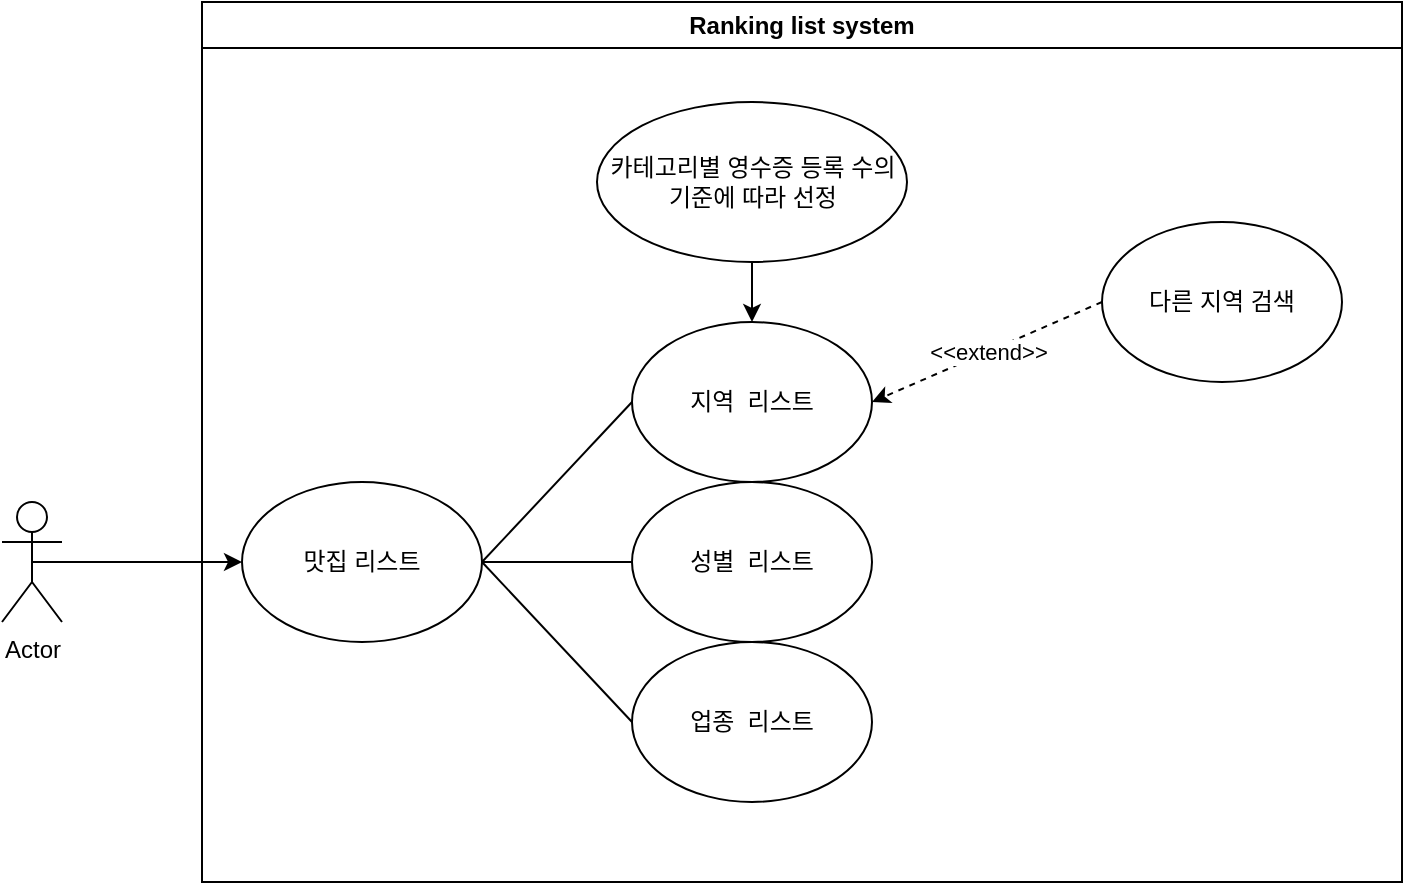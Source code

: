 <mxfile version="21.2.6" type="device" pages="2">
  <diagram name="페이지-1" id="I6-3P7hUmykBE60IjKNX">
    <mxGraphModel dx="1434" dy="788" grid="1" gridSize="10" guides="1" tooltips="1" connect="1" arrows="1" fold="1" page="1" pageScale="1" pageWidth="1169" pageHeight="827" math="0" shadow="0">
      <root>
        <mxCell id="0" />
        <mxCell id="1" parent="0" />
        <mxCell id="a8YFiBwSsblmSCCtqDZ1-2" style="edgeStyle=orthogonalEdgeStyle;rounded=0;orthogonalLoop=1;jettySize=auto;html=1;exitX=0.5;exitY=0.5;exitDx=0;exitDy=0;exitPerimeter=0;entryX=0;entryY=0.5;entryDx=0;entryDy=0;" parent="1" source="zvlowXMrkrkKGR_W6leB-1" target="zvlowXMrkrkKGR_W6leB-2" edge="1">
          <mxGeometry relative="1" as="geometry" />
        </mxCell>
        <mxCell id="zvlowXMrkrkKGR_W6leB-1" value="Actor" style="shape=umlActor;verticalLabelPosition=bottom;verticalAlign=top;html=1;outlineConnect=0;" parent="1" vertex="1">
          <mxGeometry x="150" y="310" width="30" height="60" as="geometry" />
        </mxCell>
        <mxCell id="zvlowXMrkrkKGR_W6leB-2" value="맛집 리스트" style="ellipse;whiteSpace=wrap;html=1;" parent="1" vertex="1">
          <mxGeometry x="270" y="300" width="120" height="80" as="geometry" />
        </mxCell>
        <mxCell id="zvlowXMrkrkKGR_W6leB-3" value="지역&amp;nbsp; 리스트" style="ellipse;whiteSpace=wrap;html=1;" parent="1" vertex="1">
          <mxGeometry x="465" y="220" width="120" height="80" as="geometry" />
        </mxCell>
        <mxCell id="zvlowXMrkrkKGR_W6leB-4" value="성별&amp;nbsp; 리스트" style="ellipse;whiteSpace=wrap;html=1;" parent="1" vertex="1">
          <mxGeometry x="465" y="300" width="120" height="80" as="geometry" />
        </mxCell>
        <mxCell id="zvlowXMrkrkKGR_W6leB-5" value="업종&amp;nbsp; 리스트" style="ellipse;whiteSpace=wrap;html=1;" parent="1" vertex="1">
          <mxGeometry x="465" y="380" width="120" height="80" as="geometry" />
        </mxCell>
        <mxCell id="zvlowXMrkrkKGR_W6leB-13" style="edgeStyle=orthogonalEdgeStyle;rounded=0;orthogonalLoop=1;jettySize=auto;html=1;exitX=0.5;exitY=1;exitDx=0;exitDy=0;entryX=0.5;entryY=0;entryDx=0;entryDy=0;" parent="1" source="zvlowXMrkrkKGR_W6leB-12" target="zvlowXMrkrkKGR_W6leB-3" edge="1">
          <mxGeometry relative="1" as="geometry" />
        </mxCell>
        <mxCell id="zvlowXMrkrkKGR_W6leB-12" value="카테고리별 영수증 등록 수의 기준에 따라 선정" style="ellipse;whiteSpace=wrap;html=1;" parent="1" vertex="1">
          <mxGeometry x="447.5" y="110" width="155" height="80" as="geometry" />
        </mxCell>
        <mxCell id="zvlowXMrkrkKGR_W6leB-15" value="" style="endArrow=none;html=1;rounded=0;entryX=0;entryY=0.5;entryDx=0;entryDy=0;" parent="1" target="zvlowXMrkrkKGR_W6leB-3" edge="1">
          <mxGeometry width="50" height="50" relative="1" as="geometry">
            <mxPoint x="390" y="340" as="sourcePoint" />
            <mxPoint x="440" y="290" as="targetPoint" />
          </mxGeometry>
        </mxCell>
        <mxCell id="zvlowXMrkrkKGR_W6leB-16" value="" style="endArrow=none;html=1;rounded=0;entryX=0;entryY=0.5;entryDx=0;entryDy=0;" parent="1" target="zvlowXMrkrkKGR_W6leB-4" edge="1">
          <mxGeometry width="50" height="50" relative="1" as="geometry">
            <mxPoint x="390" y="340" as="sourcePoint" />
            <mxPoint x="460" y="340" as="targetPoint" />
          </mxGeometry>
        </mxCell>
        <mxCell id="zvlowXMrkrkKGR_W6leB-17" value="" style="endArrow=none;html=1;rounded=0;entryX=0;entryY=0.5;entryDx=0;entryDy=0;exitX=1;exitY=0.5;exitDx=0;exitDy=0;" parent="1" source="zvlowXMrkrkKGR_W6leB-2" target="zvlowXMrkrkKGR_W6leB-5" edge="1">
          <mxGeometry width="50" height="50" relative="1" as="geometry">
            <mxPoint x="400" y="360" as="sourcePoint" />
            <mxPoint x="450" y="310" as="targetPoint" />
          </mxGeometry>
        </mxCell>
        <mxCell id="zvlowXMrkrkKGR_W6leB-18" value="다른 지역 검색" style="ellipse;whiteSpace=wrap;html=1;" parent="1" vertex="1">
          <mxGeometry x="700" y="170" width="120" height="80" as="geometry" />
        </mxCell>
        <mxCell id="MOm7Xn1h7bMQ6dcoKQRi-9" value="" style="endArrow=classic;html=1;rounded=0;entryX=1;entryY=0.5;entryDx=0;entryDy=0;exitX=0;exitY=0.5;exitDx=0;exitDy=0;dashed=1;" parent="1" source="zvlowXMrkrkKGR_W6leB-18" target="zvlowXMrkrkKGR_W6leB-3" edge="1">
          <mxGeometry relative="1" as="geometry">
            <mxPoint x="690" y="380" as="sourcePoint" />
            <mxPoint x="790" y="380" as="targetPoint" />
          </mxGeometry>
        </mxCell>
        <mxCell id="MOm7Xn1h7bMQ6dcoKQRi-10" value="&amp;lt;&amp;lt;extend&amp;gt;&amp;gt;" style="edgeLabel;resizable=0;html=1;align=center;verticalAlign=middle;" parent="MOm7Xn1h7bMQ6dcoKQRi-9" connectable="0" vertex="1">
          <mxGeometry relative="1" as="geometry" />
        </mxCell>
        <mxCell id="MS5B78Mr-HEXXy_sLQnA-1" value="Ranking list system" style="swimlane;whiteSpace=wrap;html=1;" vertex="1" parent="1">
          <mxGeometry x="250" y="60" width="600" height="440" as="geometry" />
        </mxCell>
      </root>
    </mxGraphModel>
  </diagram>
  <diagram id="Pt18aDYmUk6catPzQocB" name="페이지-2">
    <mxGraphModel dx="1434" dy="731" grid="1" gridSize="10" guides="1" tooltips="1" connect="1" arrows="1" fold="1" page="1" pageScale="1" pageWidth="1169" pageHeight="827" math="0" shadow="0">
      <root>
        <mxCell id="0" />
        <mxCell id="1" parent="0" />
        <mxCell id="ouuYe7Cti38Kjdv36YMQ-2" style="edgeStyle=orthogonalEdgeStyle;rounded=0;orthogonalLoop=1;jettySize=auto;html=1;exitX=0.5;exitY=0.5;exitDx=0;exitDy=0;exitPerimeter=0;entryX=0;entryY=0.5;entryDx=0;entryDy=0;" parent="1" source="5qXQqIPyX1wzmf-j8bkM-1" target="5qXQqIPyX1wzmf-j8bkM-3" edge="1">
          <mxGeometry relative="1" as="geometry" />
        </mxCell>
        <mxCell id="5qXQqIPyX1wzmf-j8bkM-1" value="Actor" style="shape=umlActor;verticalLabelPosition=bottom;verticalAlign=top;html=1;outlineConnect=0;" parent="1" vertex="1">
          <mxGeometry x="150" y="310" width="30" height="60" as="geometry" />
        </mxCell>
        <mxCell id="5qXQqIPyX1wzmf-j8bkM-3" value="마이페이지" style="ellipse;whiteSpace=wrap;html=1;" parent="1" vertex="1">
          <mxGeometry x="240" y="300" width="120" height="80" as="geometry" />
        </mxCell>
        <mxCell id="ouuYe7Cti38Kjdv36YMQ-1" style="rounded=0;orthogonalLoop=1;jettySize=auto;html=1;exitX=1;exitY=0.5;exitDx=0;exitDy=0;entryX=0.5;entryY=0.5;entryDx=0;entryDy=0;entryPerimeter=0;" parent="1" source="5qXQqIPyX1wzmf-j8bkM-5" target="5qXQqIPyX1wzmf-j8bkM-10" edge="1">
          <mxGeometry relative="1" as="geometry" />
        </mxCell>
        <mxCell id="5qXQqIPyX1wzmf-j8bkM-10" value="Actor" style="shape=umlActor;verticalLabelPosition=bottom;verticalAlign=top;html=1;outlineConnect=0;" parent="1" vertex="1">
          <mxGeometry x="1060" y="310" width="30" height="60" as="geometry" />
        </mxCell>
        <mxCell id="ouuYe7Cti38Kjdv36YMQ-6" value="" style="endArrow=none;html=1;rounded=0;entryX=0;entryY=0.5;entryDx=0;entryDy=0;" parent="1" target="5qXQqIPyX1wzmf-j8bkM-4" edge="1">
          <mxGeometry width="50" height="50" relative="1" as="geometry">
            <mxPoint x="360" y="340" as="sourcePoint" />
            <mxPoint x="410" y="290" as="targetPoint" />
          </mxGeometry>
        </mxCell>
        <mxCell id="ouuYe7Cti38Kjdv36YMQ-7" value="" style="endArrow=none;html=1;rounded=0;entryX=0;entryY=0.5;entryDx=0;entryDy=0;" parent="1" target="5qXQqIPyX1wzmf-j8bkM-5" edge="1">
          <mxGeometry width="50" height="50" relative="1" as="geometry">
            <mxPoint x="360" y="340" as="sourcePoint" />
            <mxPoint x="510" y="290" as="targetPoint" />
          </mxGeometry>
        </mxCell>
        <mxCell id="ouuYe7Cti38Kjdv36YMQ-8" value="" style="endArrow=none;html=1;rounded=0;entryX=0;entryY=0.5;entryDx=0;entryDy=0;" parent="1" target="5qXQqIPyX1wzmf-j8bkM-6" edge="1">
          <mxGeometry width="50" height="50" relative="1" as="geometry">
            <mxPoint x="360" y="340" as="sourcePoint" />
            <mxPoint x="510" y="290" as="targetPoint" />
          </mxGeometry>
        </mxCell>
        <mxCell id="ouuYe7Cti38Kjdv36YMQ-9" value="" style="endArrow=none;html=1;rounded=0;entryX=0;entryY=0.5;entryDx=0;entryDy=0;" parent="1" target="5qXQqIPyX1wzmf-j8bkM-7" edge="1">
          <mxGeometry width="50" height="50" relative="1" as="geometry">
            <mxPoint x="360" y="340" as="sourcePoint" />
            <mxPoint x="510" y="290" as="targetPoint" />
          </mxGeometry>
        </mxCell>
        <mxCell id="ouuYe7Cti38Kjdv36YMQ-10" value="" style="endArrow=none;html=1;rounded=0;entryX=0;entryY=0.5;entryDx=0;entryDy=0;exitX=1;exitY=0.5;exitDx=0;exitDy=0;" parent="1" source="5qXQqIPyX1wzmf-j8bkM-3" target="5qXQqIPyX1wzmf-j8bkM-8" edge="1">
          <mxGeometry width="50" height="50" relative="1" as="geometry">
            <mxPoint x="460" y="340" as="sourcePoint" />
            <mxPoint x="510" y="290" as="targetPoint" />
          </mxGeometry>
        </mxCell>
        <mxCell id="7DFpnDnsWynBfa_wWZq4-1" value="point system" style="swimlane;whiteSpace=wrap;html=1;" parent="1" vertex="1">
          <mxGeometry x="210" y="20" width="750" height="580" as="geometry" />
        </mxCell>
        <mxCell id="7DFpnDnsWynBfa_wWZq4-2" value="1회 100포인트" style="ellipse;whiteSpace=wrap;html=1;" parent="7DFpnDnsWynBfa_wWZq4-1" vertex="1">
          <mxGeometry x="600" y="30" width="120" height="50" as="geometry" />
        </mxCell>
        <mxCell id="7DFpnDnsWynBfa_wWZq4-3" value="2회 200포인트" style="ellipse;whiteSpace=wrap;html=1;" parent="7DFpnDnsWynBfa_wWZq4-1" vertex="1">
          <mxGeometry x="600" y="120" width="120" height="50" as="geometry" />
        </mxCell>
        <mxCell id="QFC2g77feeQvXxVvUkxI-2" value="영수증 등록" style="ellipse;whiteSpace=wrap;html=1;" parent="7DFpnDnsWynBfa_wWZq4-1" vertex="1">
          <mxGeometry x="430" y="70" width="120" height="50" as="geometry" />
        </mxCell>
        <mxCell id="7DFpnDnsWynBfa_wWZq4-5" value="" style="endArrow=classic;html=1;rounded=0;exitX=0;exitY=0.5;exitDx=0;exitDy=0;dashed=1;entryX=1;entryY=0;entryDx=0;entryDy=0;" parent="7DFpnDnsWynBfa_wWZq4-1" source="7DFpnDnsWynBfa_wWZq4-2" target="QFC2g77feeQvXxVvUkxI-2" edge="1">
          <mxGeometry relative="1" as="geometry">
            <mxPoint x="390" y="50" as="sourcePoint" />
            <mxPoint x="490" y="50" as="targetPoint" />
          </mxGeometry>
        </mxCell>
        <mxCell id="7DFpnDnsWynBfa_wWZq4-6" value="&amp;lt;&amp;lt;extend&amp;gt;&amp;gt;" style="edgeLabel;resizable=0;html=1;align=center;verticalAlign=middle;" parent="7DFpnDnsWynBfa_wWZq4-5" connectable="0" vertex="1">
          <mxGeometry relative="1" as="geometry" />
        </mxCell>
        <mxCell id="7DFpnDnsWynBfa_wWZq4-7" value="" style="endArrow=classic;html=1;rounded=0;exitX=0;exitY=0.5;exitDx=0;exitDy=0;dashed=1;entryX=1;entryY=1;entryDx=0;entryDy=0;" parent="7DFpnDnsWynBfa_wWZq4-1" source="7DFpnDnsWynBfa_wWZq4-3" target="QFC2g77feeQvXxVvUkxI-2" edge="1">
          <mxGeometry relative="1" as="geometry">
            <mxPoint x="400" y="94" as="sourcePoint" />
            <mxPoint x="332" y="140" as="targetPoint" />
          </mxGeometry>
        </mxCell>
        <mxCell id="7DFpnDnsWynBfa_wWZq4-8" value="&amp;lt;&amp;lt;extend&amp;gt;&amp;gt;" style="edgeLabel;resizable=0;html=1;align=center;verticalAlign=middle;" parent="7DFpnDnsWynBfa_wWZq4-7" connectable="0" vertex="1">
          <mxGeometry relative="1" as="geometry" />
        </mxCell>
        <mxCell id="QFC2g77feeQvXxVvUkxI-3" value="" style="endArrow=classic;html=1;rounded=0;entryX=0;entryY=0.5;entryDx=0;entryDy=0;dashed=1;exitX=1;exitY=0.5;exitDx=0;exitDy=0;" parent="7DFpnDnsWynBfa_wWZq4-1" source="5qXQqIPyX1wzmf-j8bkM-4" target="QFC2g77feeQvXxVvUkxI-2" edge="1">
          <mxGeometry relative="1" as="geometry">
            <mxPoint x="340" y="120" as="sourcePoint" />
            <mxPoint x="440" y="120" as="targetPoint" />
          </mxGeometry>
        </mxCell>
        <mxCell id="QFC2g77feeQvXxVvUkxI-4" value="&amp;lt;&amp;lt;include&amp;gt;&amp;gt;" style="edgeLabel;resizable=0;html=1;align=center;verticalAlign=middle;" parent="QFC2g77feeQvXxVvUkxI-3" connectable="0" vertex="1">
          <mxGeometry relative="1" as="geometry" />
        </mxCell>
        <mxCell id="5qXQqIPyX1wzmf-j8bkM-4" value="포인트 적립" style="ellipse;whiteSpace=wrap;html=1;" parent="7DFpnDnsWynBfa_wWZq4-1" vertex="1">
          <mxGeometry x="200" y="60" width="120" height="80" as="geometry" />
        </mxCell>
        <mxCell id="5qXQqIPyX1wzmf-j8bkM-5" value="포인트 사용" style="ellipse;whiteSpace=wrap;html=1;" parent="7DFpnDnsWynBfa_wWZq4-1" vertex="1">
          <mxGeometry x="300" y="170" width="120" height="80" as="geometry" />
        </mxCell>
        <mxCell id="5qXQqIPyX1wzmf-j8bkM-6" value="포인트 조회" style="ellipse;whiteSpace=wrap;html=1;" parent="7DFpnDnsWynBfa_wWZq4-1" vertex="1">
          <mxGeometry x="300" y="280" width="120" height="80" as="geometry" />
        </mxCell>
        <mxCell id="5qXQqIPyX1wzmf-j8bkM-7" value="포인트 적립 및 사용 목록 조회" style="ellipse;whiteSpace=wrap;html=1;" parent="7DFpnDnsWynBfa_wWZq4-1" vertex="1">
          <mxGeometry x="300" y="370" width="120" height="80" as="geometry" />
        </mxCell>
        <mxCell id="5qXQqIPyX1wzmf-j8bkM-8" value="누적 포인트 조회" style="ellipse;whiteSpace=wrap;html=1;" parent="7DFpnDnsWynBfa_wWZq4-1" vertex="1">
          <mxGeometry x="300" y="460" width="120" height="80" as="geometry" />
        </mxCell>
        <mxCell id="QFC2g77feeQvXxVvUkxI-5" value="잔여 포인트 조회" style="ellipse;whiteSpace=wrap;html=1;" parent="7DFpnDnsWynBfa_wWZq4-1" vertex="1">
          <mxGeometry x="480" y="265" width="120" height="50" as="geometry" />
        </mxCell>
        <mxCell id="QFC2g77feeQvXxVvUkxI-6" value="" style="endArrow=classic;html=1;rounded=0;entryX=0;entryY=0.5;entryDx=0;entryDy=0;dashed=1;exitX=1;exitY=1;exitDx=0;exitDy=0;" parent="7DFpnDnsWynBfa_wWZq4-1" source="5qXQqIPyX1wzmf-j8bkM-5" target="QFC2g77feeQvXxVvUkxI-5" edge="1">
          <mxGeometry relative="1" as="geometry">
            <mxPoint x="410" y="225" as="sourcePoint" />
            <mxPoint x="520" y="220" as="targetPoint" />
          </mxGeometry>
        </mxCell>
        <mxCell id="QFC2g77feeQvXxVvUkxI-7" value="&amp;lt;&amp;lt;include&amp;gt;&amp;gt;" style="edgeLabel;resizable=0;html=1;align=center;verticalAlign=middle;" parent="QFC2g77feeQvXxVvUkxI-6" connectable="0" vertex="1">
          <mxGeometry relative="1" as="geometry" />
        </mxCell>
      </root>
    </mxGraphModel>
  </diagram>
</mxfile>

